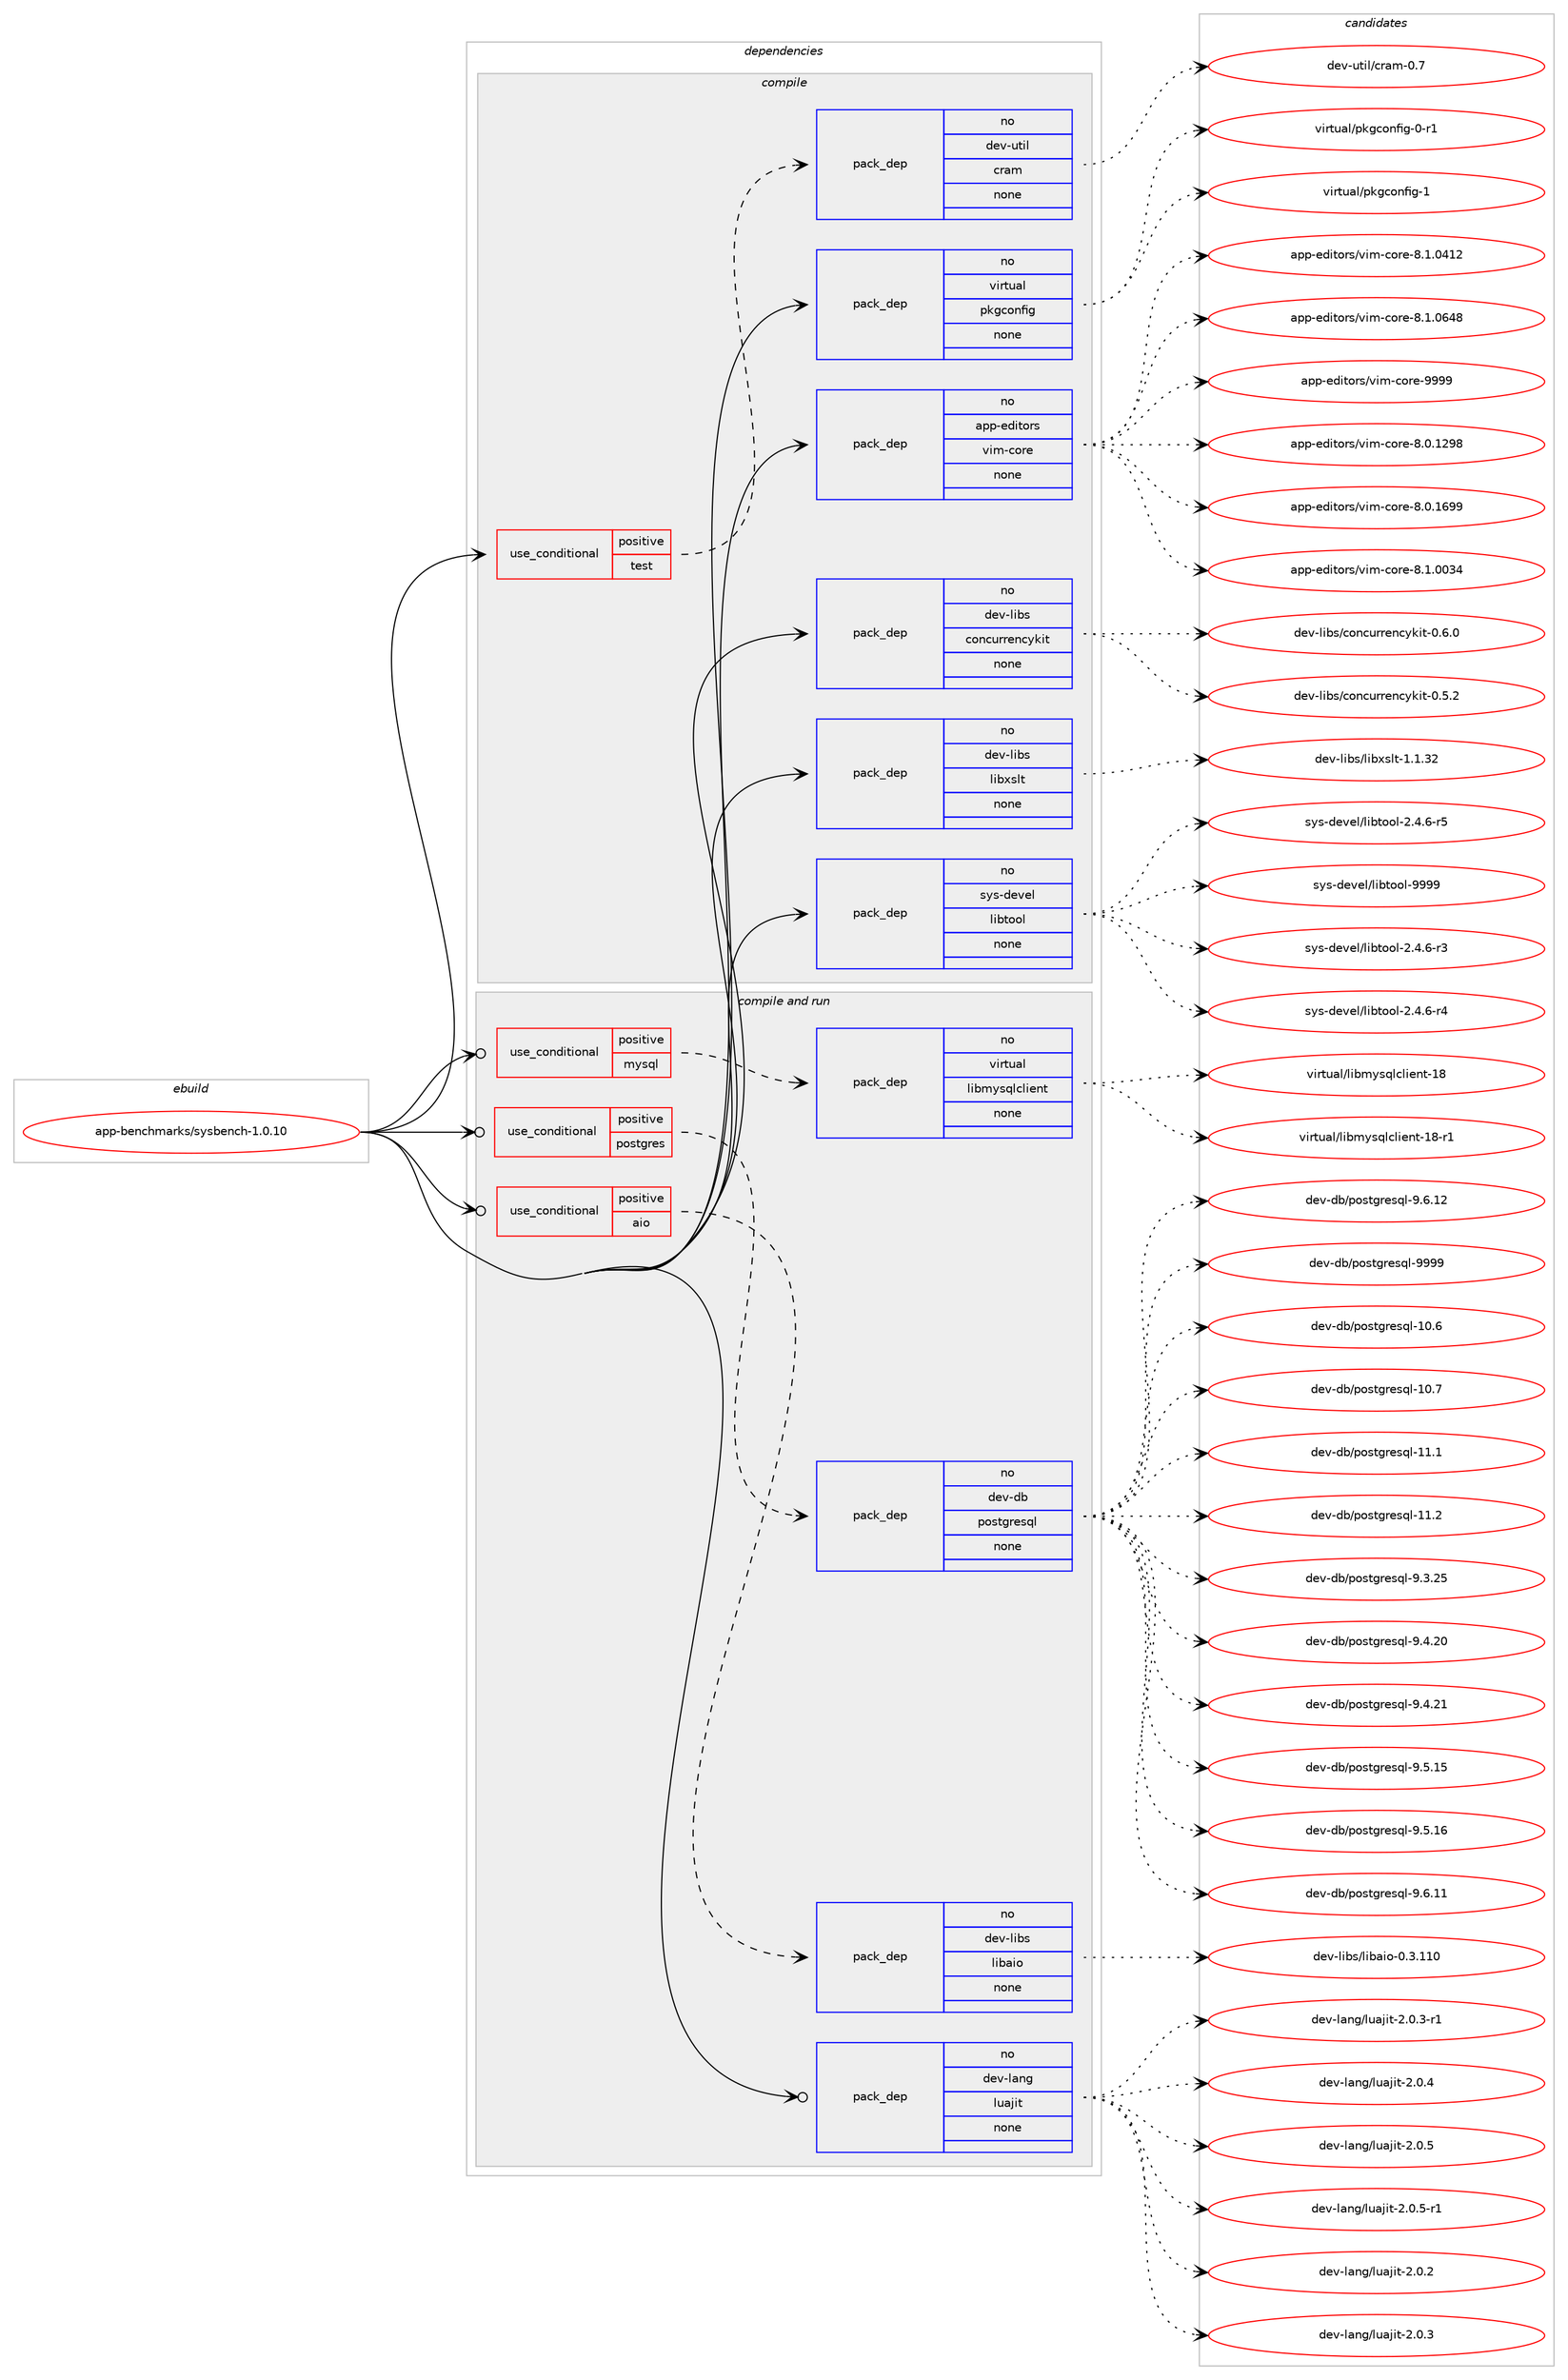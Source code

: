digraph prolog {

# *************
# Graph options
# *************

newrank=true;
concentrate=true;
compound=true;
graph [rankdir=LR,fontname=Helvetica,fontsize=10,ranksep=1.5];#, ranksep=2.5, nodesep=0.2];
edge  [arrowhead=vee];
node  [fontname=Helvetica,fontsize=10];

# **********
# The ebuild
# **********

subgraph cluster_leftcol {
color=gray;
rank=same;
label=<<i>ebuild</i>>;
id [label="app-benchmarks/sysbench-1.0.10", color=red, width=4, href="../app-benchmarks/sysbench-1.0.10.svg"];
}

# ****************
# The dependencies
# ****************

subgraph cluster_midcol {
color=gray;
label=<<i>dependencies</i>>;
subgraph cluster_compile {
fillcolor="#eeeeee";
style=filled;
label=<<i>compile</i>>;
subgraph cond347411 {
dependency1274296 [label=<<TABLE BORDER="0" CELLBORDER="1" CELLSPACING="0" CELLPADDING="4"><TR><TD ROWSPAN="3" CELLPADDING="10">use_conditional</TD></TR><TR><TD>positive</TD></TR><TR><TD>test</TD></TR></TABLE>>, shape=none, color=red];
subgraph pack907102 {
dependency1274297 [label=<<TABLE BORDER="0" CELLBORDER="1" CELLSPACING="0" CELLPADDING="4" WIDTH="220"><TR><TD ROWSPAN="6" CELLPADDING="30">pack_dep</TD></TR><TR><TD WIDTH="110">no</TD></TR><TR><TD>dev-util</TD></TR><TR><TD>cram</TD></TR><TR><TD>none</TD></TR><TR><TD></TD></TR></TABLE>>, shape=none, color=blue];
}
dependency1274296:e -> dependency1274297:w [weight=20,style="dashed",arrowhead="vee"];
}
id:e -> dependency1274296:w [weight=20,style="solid",arrowhead="vee"];
subgraph pack907103 {
dependency1274298 [label=<<TABLE BORDER="0" CELLBORDER="1" CELLSPACING="0" CELLPADDING="4" WIDTH="220"><TR><TD ROWSPAN="6" CELLPADDING="30">pack_dep</TD></TR><TR><TD WIDTH="110">no</TD></TR><TR><TD>app-editors</TD></TR><TR><TD>vim-core</TD></TR><TR><TD>none</TD></TR><TR><TD></TD></TR></TABLE>>, shape=none, color=blue];
}
id:e -> dependency1274298:w [weight=20,style="solid",arrowhead="vee"];
subgraph pack907104 {
dependency1274299 [label=<<TABLE BORDER="0" CELLBORDER="1" CELLSPACING="0" CELLPADDING="4" WIDTH="220"><TR><TD ROWSPAN="6" CELLPADDING="30">pack_dep</TD></TR><TR><TD WIDTH="110">no</TD></TR><TR><TD>dev-libs</TD></TR><TR><TD>concurrencykit</TD></TR><TR><TD>none</TD></TR><TR><TD></TD></TR></TABLE>>, shape=none, color=blue];
}
id:e -> dependency1274299:w [weight=20,style="solid",arrowhead="vee"];
subgraph pack907105 {
dependency1274300 [label=<<TABLE BORDER="0" CELLBORDER="1" CELLSPACING="0" CELLPADDING="4" WIDTH="220"><TR><TD ROWSPAN="6" CELLPADDING="30">pack_dep</TD></TR><TR><TD WIDTH="110">no</TD></TR><TR><TD>dev-libs</TD></TR><TR><TD>libxslt</TD></TR><TR><TD>none</TD></TR><TR><TD></TD></TR></TABLE>>, shape=none, color=blue];
}
id:e -> dependency1274300:w [weight=20,style="solid",arrowhead="vee"];
subgraph pack907106 {
dependency1274301 [label=<<TABLE BORDER="0" CELLBORDER="1" CELLSPACING="0" CELLPADDING="4" WIDTH="220"><TR><TD ROWSPAN="6" CELLPADDING="30">pack_dep</TD></TR><TR><TD WIDTH="110">no</TD></TR><TR><TD>sys-devel</TD></TR><TR><TD>libtool</TD></TR><TR><TD>none</TD></TR><TR><TD></TD></TR></TABLE>>, shape=none, color=blue];
}
id:e -> dependency1274301:w [weight=20,style="solid",arrowhead="vee"];
subgraph pack907107 {
dependency1274302 [label=<<TABLE BORDER="0" CELLBORDER="1" CELLSPACING="0" CELLPADDING="4" WIDTH="220"><TR><TD ROWSPAN="6" CELLPADDING="30">pack_dep</TD></TR><TR><TD WIDTH="110">no</TD></TR><TR><TD>virtual</TD></TR><TR><TD>pkgconfig</TD></TR><TR><TD>none</TD></TR><TR><TD></TD></TR></TABLE>>, shape=none, color=blue];
}
id:e -> dependency1274302:w [weight=20,style="solid",arrowhead="vee"];
}
subgraph cluster_compileandrun {
fillcolor="#eeeeee";
style=filled;
label=<<i>compile and run</i>>;
subgraph cond347412 {
dependency1274303 [label=<<TABLE BORDER="0" CELLBORDER="1" CELLSPACING="0" CELLPADDING="4"><TR><TD ROWSPAN="3" CELLPADDING="10">use_conditional</TD></TR><TR><TD>positive</TD></TR><TR><TD>aio</TD></TR></TABLE>>, shape=none, color=red];
subgraph pack907108 {
dependency1274304 [label=<<TABLE BORDER="0" CELLBORDER="1" CELLSPACING="0" CELLPADDING="4" WIDTH="220"><TR><TD ROWSPAN="6" CELLPADDING="30">pack_dep</TD></TR><TR><TD WIDTH="110">no</TD></TR><TR><TD>dev-libs</TD></TR><TR><TD>libaio</TD></TR><TR><TD>none</TD></TR><TR><TD></TD></TR></TABLE>>, shape=none, color=blue];
}
dependency1274303:e -> dependency1274304:w [weight=20,style="dashed",arrowhead="vee"];
}
id:e -> dependency1274303:w [weight=20,style="solid",arrowhead="odotvee"];
subgraph cond347413 {
dependency1274305 [label=<<TABLE BORDER="0" CELLBORDER="1" CELLSPACING="0" CELLPADDING="4"><TR><TD ROWSPAN="3" CELLPADDING="10">use_conditional</TD></TR><TR><TD>positive</TD></TR><TR><TD>mysql</TD></TR></TABLE>>, shape=none, color=red];
subgraph pack907109 {
dependency1274306 [label=<<TABLE BORDER="0" CELLBORDER="1" CELLSPACING="0" CELLPADDING="4" WIDTH="220"><TR><TD ROWSPAN="6" CELLPADDING="30">pack_dep</TD></TR><TR><TD WIDTH="110">no</TD></TR><TR><TD>virtual</TD></TR><TR><TD>libmysqlclient</TD></TR><TR><TD>none</TD></TR><TR><TD></TD></TR></TABLE>>, shape=none, color=blue];
}
dependency1274305:e -> dependency1274306:w [weight=20,style="dashed",arrowhead="vee"];
}
id:e -> dependency1274305:w [weight=20,style="solid",arrowhead="odotvee"];
subgraph cond347414 {
dependency1274307 [label=<<TABLE BORDER="0" CELLBORDER="1" CELLSPACING="0" CELLPADDING="4"><TR><TD ROWSPAN="3" CELLPADDING="10">use_conditional</TD></TR><TR><TD>positive</TD></TR><TR><TD>postgres</TD></TR></TABLE>>, shape=none, color=red];
subgraph pack907110 {
dependency1274308 [label=<<TABLE BORDER="0" CELLBORDER="1" CELLSPACING="0" CELLPADDING="4" WIDTH="220"><TR><TD ROWSPAN="6" CELLPADDING="30">pack_dep</TD></TR><TR><TD WIDTH="110">no</TD></TR><TR><TD>dev-db</TD></TR><TR><TD>postgresql</TD></TR><TR><TD>none</TD></TR><TR><TD></TD></TR></TABLE>>, shape=none, color=blue];
}
dependency1274307:e -> dependency1274308:w [weight=20,style="dashed",arrowhead="vee"];
}
id:e -> dependency1274307:w [weight=20,style="solid",arrowhead="odotvee"];
subgraph pack907111 {
dependency1274309 [label=<<TABLE BORDER="0" CELLBORDER="1" CELLSPACING="0" CELLPADDING="4" WIDTH="220"><TR><TD ROWSPAN="6" CELLPADDING="30">pack_dep</TD></TR><TR><TD WIDTH="110">no</TD></TR><TR><TD>dev-lang</TD></TR><TR><TD>luajit</TD></TR><TR><TD>none</TD></TR><TR><TD></TD></TR></TABLE>>, shape=none, color=blue];
}
id:e -> dependency1274309:w [weight=20,style="solid",arrowhead="odotvee"];
}
subgraph cluster_run {
fillcolor="#eeeeee";
style=filled;
label=<<i>run</i>>;
}
}

# **************
# The candidates
# **************

subgraph cluster_choices {
rank=same;
color=gray;
label=<<i>candidates</i>>;

subgraph choice907102 {
color=black;
nodesep=1;
choice1001011184511711610510847991149710945484655 [label="dev-util/cram-0.7", color=red, width=4,href="../dev-util/cram-0.7.svg"];
dependency1274297:e -> choice1001011184511711610510847991149710945484655:w [style=dotted,weight="100"];
}
subgraph choice907103 {
color=black;
nodesep=1;
choice9711211245101100105116111114115471181051094599111114101455646484649505756 [label="app-editors/vim-core-8.0.1298", color=red, width=4,href="../app-editors/vim-core-8.0.1298.svg"];
choice9711211245101100105116111114115471181051094599111114101455646484649545757 [label="app-editors/vim-core-8.0.1699", color=red, width=4,href="../app-editors/vim-core-8.0.1699.svg"];
choice9711211245101100105116111114115471181051094599111114101455646494648485152 [label="app-editors/vim-core-8.1.0034", color=red, width=4,href="../app-editors/vim-core-8.1.0034.svg"];
choice9711211245101100105116111114115471181051094599111114101455646494648524950 [label="app-editors/vim-core-8.1.0412", color=red, width=4,href="../app-editors/vim-core-8.1.0412.svg"];
choice9711211245101100105116111114115471181051094599111114101455646494648545256 [label="app-editors/vim-core-8.1.0648", color=red, width=4,href="../app-editors/vim-core-8.1.0648.svg"];
choice97112112451011001051161111141154711810510945991111141014557575757 [label="app-editors/vim-core-9999", color=red, width=4,href="../app-editors/vim-core-9999.svg"];
dependency1274298:e -> choice9711211245101100105116111114115471181051094599111114101455646484649505756:w [style=dotted,weight="100"];
dependency1274298:e -> choice9711211245101100105116111114115471181051094599111114101455646484649545757:w [style=dotted,weight="100"];
dependency1274298:e -> choice9711211245101100105116111114115471181051094599111114101455646494648485152:w [style=dotted,weight="100"];
dependency1274298:e -> choice9711211245101100105116111114115471181051094599111114101455646494648524950:w [style=dotted,weight="100"];
dependency1274298:e -> choice9711211245101100105116111114115471181051094599111114101455646494648545256:w [style=dotted,weight="100"];
dependency1274298:e -> choice97112112451011001051161111141154711810510945991111141014557575757:w [style=dotted,weight="100"];
}
subgraph choice907104 {
color=black;
nodesep=1;
choice100101118451081059811547991111109911711411410111099121107105116454846534650 [label="dev-libs/concurrencykit-0.5.2", color=red, width=4,href="../dev-libs/concurrencykit-0.5.2.svg"];
choice100101118451081059811547991111109911711411410111099121107105116454846544648 [label="dev-libs/concurrencykit-0.6.0", color=red, width=4,href="../dev-libs/concurrencykit-0.6.0.svg"];
dependency1274299:e -> choice100101118451081059811547991111109911711411410111099121107105116454846534650:w [style=dotted,weight="100"];
dependency1274299:e -> choice100101118451081059811547991111109911711411410111099121107105116454846544648:w [style=dotted,weight="100"];
}
subgraph choice907105 {
color=black;
nodesep=1;
choice1001011184510810598115471081059812011510811645494649465150 [label="dev-libs/libxslt-1.1.32", color=red, width=4,href="../dev-libs/libxslt-1.1.32.svg"];
dependency1274300:e -> choice1001011184510810598115471081059812011510811645494649465150:w [style=dotted,weight="100"];
}
subgraph choice907106 {
color=black;
nodesep=1;
choice1151211154510010111810110847108105981161111111084550465246544511451 [label="sys-devel/libtool-2.4.6-r3", color=red, width=4,href="../sys-devel/libtool-2.4.6-r3.svg"];
choice1151211154510010111810110847108105981161111111084550465246544511452 [label="sys-devel/libtool-2.4.6-r4", color=red, width=4,href="../sys-devel/libtool-2.4.6-r4.svg"];
choice1151211154510010111810110847108105981161111111084550465246544511453 [label="sys-devel/libtool-2.4.6-r5", color=red, width=4,href="../sys-devel/libtool-2.4.6-r5.svg"];
choice1151211154510010111810110847108105981161111111084557575757 [label="sys-devel/libtool-9999", color=red, width=4,href="../sys-devel/libtool-9999.svg"];
dependency1274301:e -> choice1151211154510010111810110847108105981161111111084550465246544511451:w [style=dotted,weight="100"];
dependency1274301:e -> choice1151211154510010111810110847108105981161111111084550465246544511452:w [style=dotted,weight="100"];
dependency1274301:e -> choice1151211154510010111810110847108105981161111111084550465246544511453:w [style=dotted,weight="100"];
dependency1274301:e -> choice1151211154510010111810110847108105981161111111084557575757:w [style=dotted,weight="100"];
}
subgraph choice907107 {
color=black;
nodesep=1;
choice11810511411611797108471121071039911111010210510345484511449 [label="virtual/pkgconfig-0-r1", color=red, width=4,href="../virtual/pkgconfig-0-r1.svg"];
choice1181051141161179710847112107103991111101021051034549 [label="virtual/pkgconfig-1", color=red, width=4,href="../virtual/pkgconfig-1.svg"];
dependency1274302:e -> choice11810511411611797108471121071039911111010210510345484511449:w [style=dotted,weight="100"];
dependency1274302:e -> choice1181051141161179710847112107103991111101021051034549:w [style=dotted,weight="100"];
}
subgraph choice907108 {
color=black;
nodesep=1;
choice10010111845108105981154710810598971051114548465146494948 [label="dev-libs/libaio-0.3.110", color=red, width=4,href="../dev-libs/libaio-0.3.110.svg"];
dependency1274304:e -> choice10010111845108105981154710810598971051114548465146494948:w [style=dotted,weight="100"];
}
subgraph choice907109 {
color=black;
nodesep=1;
choice11810511411611797108471081059810912111511310899108105101110116454956 [label="virtual/libmysqlclient-18", color=red, width=4,href="../virtual/libmysqlclient-18.svg"];
choice118105114116117971084710810598109121115113108991081051011101164549564511449 [label="virtual/libmysqlclient-18-r1", color=red, width=4,href="../virtual/libmysqlclient-18-r1.svg"];
dependency1274306:e -> choice11810511411611797108471081059810912111511310899108105101110116454956:w [style=dotted,weight="100"];
dependency1274306:e -> choice118105114116117971084710810598109121115113108991081051011101164549564511449:w [style=dotted,weight="100"];
}
subgraph choice907110 {
color=black;
nodesep=1;
choice1001011184510098471121111151161031141011151131084549484654 [label="dev-db/postgresql-10.6", color=red, width=4,href="../dev-db/postgresql-10.6.svg"];
choice1001011184510098471121111151161031141011151131084549484655 [label="dev-db/postgresql-10.7", color=red, width=4,href="../dev-db/postgresql-10.7.svg"];
choice1001011184510098471121111151161031141011151131084549494649 [label="dev-db/postgresql-11.1", color=red, width=4,href="../dev-db/postgresql-11.1.svg"];
choice1001011184510098471121111151161031141011151131084549494650 [label="dev-db/postgresql-11.2", color=red, width=4,href="../dev-db/postgresql-11.2.svg"];
choice10010111845100984711211111511610311410111511310845574651465053 [label="dev-db/postgresql-9.3.25", color=red, width=4,href="../dev-db/postgresql-9.3.25.svg"];
choice10010111845100984711211111511610311410111511310845574652465048 [label="dev-db/postgresql-9.4.20", color=red, width=4,href="../dev-db/postgresql-9.4.20.svg"];
choice10010111845100984711211111511610311410111511310845574652465049 [label="dev-db/postgresql-9.4.21", color=red, width=4,href="../dev-db/postgresql-9.4.21.svg"];
choice10010111845100984711211111511610311410111511310845574653464953 [label="dev-db/postgresql-9.5.15", color=red, width=4,href="../dev-db/postgresql-9.5.15.svg"];
choice10010111845100984711211111511610311410111511310845574653464954 [label="dev-db/postgresql-9.5.16", color=red, width=4,href="../dev-db/postgresql-9.5.16.svg"];
choice10010111845100984711211111511610311410111511310845574654464949 [label="dev-db/postgresql-9.6.11", color=red, width=4,href="../dev-db/postgresql-9.6.11.svg"];
choice10010111845100984711211111511610311410111511310845574654464950 [label="dev-db/postgresql-9.6.12", color=red, width=4,href="../dev-db/postgresql-9.6.12.svg"];
choice1001011184510098471121111151161031141011151131084557575757 [label="dev-db/postgresql-9999", color=red, width=4,href="../dev-db/postgresql-9999.svg"];
dependency1274308:e -> choice1001011184510098471121111151161031141011151131084549484654:w [style=dotted,weight="100"];
dependency1274308:e -> choice1001011184510098471121111151161031141011151131084549484655:w [style=dotted,weight="100"];
dependency1274308:e -> choice1001011184510098471121111151161031141011151131084549494649:w [style=dotted,weight="100"];
dependency1274308:e -> choice1001011184510098471121111151161031141011151131084549494650:w [style=dotted,weight="100"];
dependency1274308:e -> choice10010111845100984711211111511610311410111511310845574651465053:w [style=dotted,weight="100"];
dependency1274308:e -> choice10010111845100984711211111511610311410111511310845574652465048:w [style=dotted,weight="100"];
dependency1274308:e -> choice10010111845100984711211111511610311410111511310845574652465049:w [style=dotted,weight="100"];
dependency1274308:e -> choice10010111845100984711211111511610311410111511310845574653464953:w [style=dotted,weight="100"];
dependency1274308:e -> choice10010111845100984711211111511610311410111511310845574653464954:w [style=dotted,weight="100"];
dependency1274308:e -> choice10010111845100984711211111511610311410111511310845574654464949:w [style=dotted,weight="100"];
dependency1274308:e -> choice10010111845100984711211111511610311410111511310845574654464950:w [style=dotted,weight="100"];
dependency1274308:e -> choice1001011184510098471121111151161031141011151131084557575757:w [style=dotted,weight="100"];
}
subgraph choice907111 {
color=black;
nodesep=1;
choice10010111845108971101034710811797106105116455046484650 [label="dev-lang/luajit-2.0.2", color=red, width=4,href="../dev-lang/luajit-2.0.2.svg"];
choice10010111845108971101034710811797106105116455046484651 [label="dev-lang/luajit-2.0.3", color=red, width=4,href="../dev-lang/luajit-2.0.3.svg"];
choice100101118451089711010347108117971061051164550464846514511449 [label="dev-lang/luajit-2.0.3-r1", color=red, width=4,href="../dev-lang/luajit-2.0.3-r1.svg"];
choice10010111845108971101034710811797106105116455046484652 [label="dev-lang/luajit-2.0.4", color=red, width=4,href="../dev-lang/luajit-2.0.4.svg"];
choice10010111845108971101034710811797106105116455046484653 [label="dev-lang/luajit-2.0.5", color=red, width=4,href="../dev-lang/luajit-2.0.5.svg"];
choice100101118451089711010347108117971061051164550464846534511449 [label="dev-lang/luajit-2.0.5-r1", color=red, width=4,href="../dev-lang/luajit-2.0.5-r1.svg"];
dependency1274309:e -> choice10010111845108971101034710811797106105116455046484650:w [style=dotted,weight="100"];
dependency1274309:e -> choice10010111845108971101034710811797106105116455046484651:w [style=dotted,weight="100"];
dependency1274309:e -> choice100101118451089711010347108117971061051164550464846514511449:w [style=dotted,weight="100"];
dependency1274309:e -> choice10010111845108971101034710811797106105116455046484652:w [style=dotted,weight="100"];
dependency1274309:e -> choice10010111845108971101034710811797106105116455046484653:w [style=dotted,weight="100"];
dependency1274309:e -> choice100101118451089711010347108117971061051164550464846534511449:w [style=dotted,weight="100"];
}
}

}

